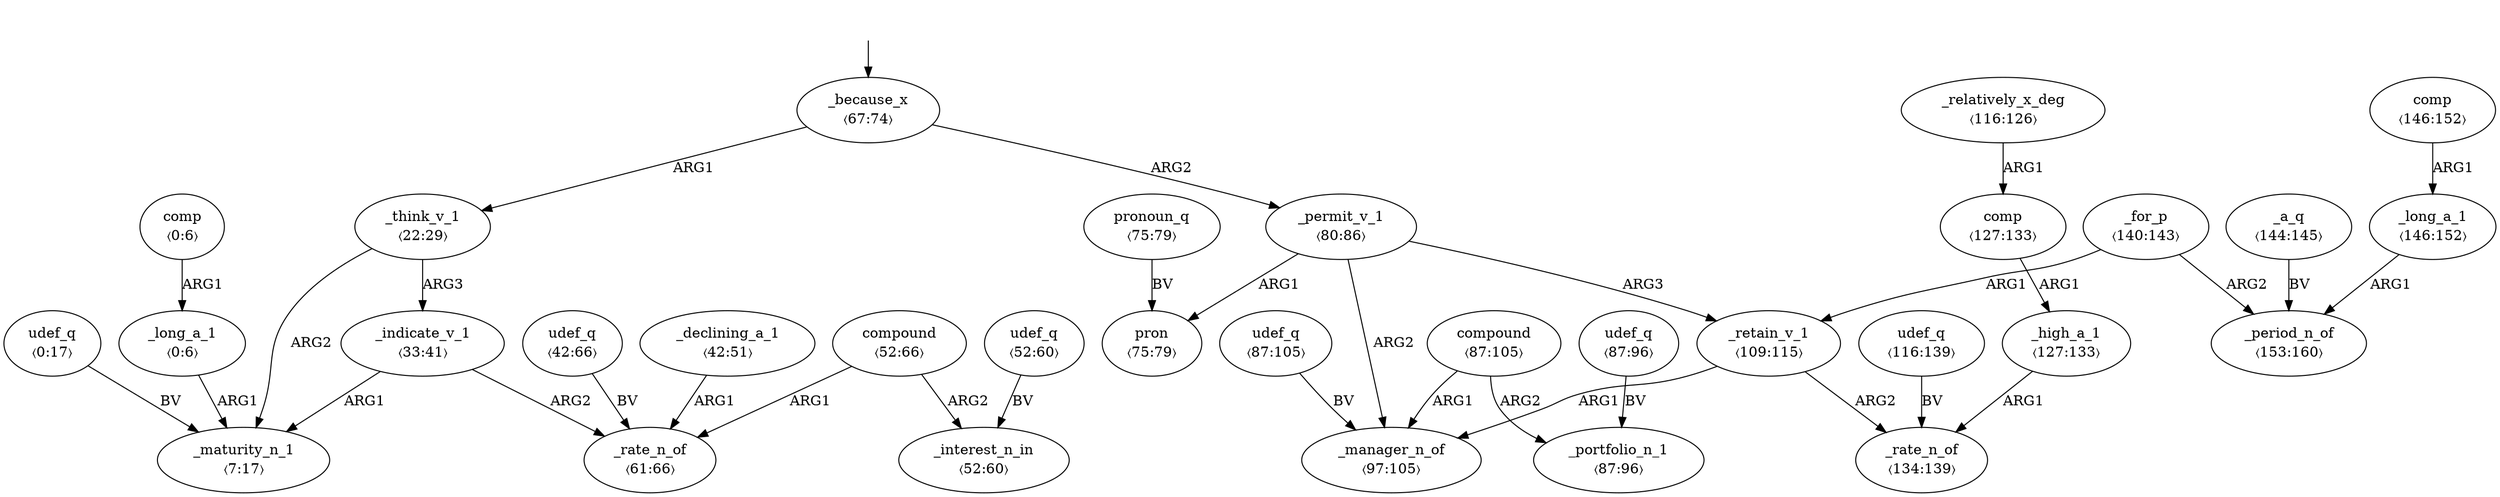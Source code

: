 digraph "20004005" {
  top [ style=invis ];
  top -> 12;
  0 [ label=<<table align="center" border="0" cellspacing="0"><tr><td colspan="2">udef_q</td></tr><tr><td colspan="2">〈0:17〉</td></tr></table>> ];
  1 [ label=<<table align="center" border="0" cellspacing="0"><tr><td colspan="2">_long_a_1</td></tr><tr><td colspan="2">〈0:6〉</td></tr></table>> ];
  2 [ label=<<table align="center" border="0" cellspacing="0"><tr><td colspan="2">comp</td></tr><tr><td colspan="2">〈0:6〉</td></tr></table>> ];
  3 [ label=<<table align="center" border="0" cellspacing="0"><tr><td colspan="2">_maturity_n_1</td></tr><tr><td colspan="2">〈7:17〉</td></tr></table>> ];
  4 [ label=<<table align="center" border="0" cellspacing="0"><tr><td colspan="2">_think_v_1</td></tr><tr><td colspan="2">〈22:29〉</td></tr></table>> ];
  5 [ label=<<table align="center" border="0" cellspacing="0"><tr><td colspan="2">_indicate_v_1</td></tr><tr><td colspan="2">〈33:41〉</td></tr></table>> ];
  6 [ label=<<table align="center" border="0" cellspacing="0"><tr><td colspan="2">udef_q</td></tr><tr><td colspan="2">〈42:66〉</td></tr></table>> ];
  7 [ label=<<table align="center" border="0" cellspacing="0"><tr><td colspan="2">_declining_a_1</td></tr><tr><td colspan="2">〈42:51〉</td></tr></table>> ];
  8 [ label=<<table align="center" border="0" cellspacing="0"><tr><td colspan="2">compound</td></tr><tr><td colspan="2">〈52:66〉</td></tr></table>> ];
  9 [ label=<<table align="center" border="0" cellspacing="0"><tr><td colspan="2">udef_q</td></tr><tr><td colspan="2">〈52:60〉</td></tr></table>> ];
  10 [ label=<<table align="center" border="0" cellspacing="0"><tr><td colspan="2">_interest_n_in</td></tr><tr><td colspan="2">〈52:60〉</td></tr></table>> ];
  11 [ label=<<table align="center" border="0" cellspacing="0"><tr><td colspan="2">_rate_n_of</td></tr><tr><td colspan="2">〈61:66〉</td></tr></table>> ];
  12 [ label=<<table align="center" border="0" cellspacing="0"><tr><td colspan="2">_because_x</td></tr><tr><td colspan="2">〈67:74〉</td></tr></table>> ];
  13 [ label=<<table align="center" border="0" cellspacing="0"><tr><td colspan="2">pron</td></tr><tr><td colspan="2">〈75:79〉</td></tr></table>> ];
  14 [ label=<<table align="center" border="0" cellspacing="0"><tr><td colspan="2">pronoun_q</td></tr><tr><td colspan="2">〈75:79〉</td></tr></table>> ];
  15 [ label=<<table align="center" border="0" cellspacing="0"><tr><td colspan="2">_permit_v_1</td></tr><tr><td colspan="2">〈80:86〉</td></tr></table>> ];
  16 [ label=<<table align="center" border="0" cellspacing="0"><tr><td colspan="2">udef_q</td></tr><tr><td colspan="2">〈87:105〉</td></tr></table>> ];
  17 [ label=<<table align="center" border="0" cellspacing="0"><tr><td colspan="2">compound</td></tr><tr><td colspan="2">〈87:105〉</td></tr></table>> ];
  18 [ label=<<table align="center" border="0" cellspacing="0"><tr><td colspan="2">udef_q</td></tr><tr><td colspan="2">〈87:96〉</td></tr></table>> ];
  19 [ label=<<table align="center" border="0" cellspacing="0"><tr><td colspan="2">_portfolio_n_1</td></tr><tr><td colspan="2">〈87:96〉</td></tr></table>> ];
  20 [ label=<<table align="center" border="0" cellspacing="0"><tr><td colspan="2">_manager_n_of</td></tr><tr><td colspan="2">〈97:105〉</td></tr></table>> ];
  21 [ label=<<table align="center" border="0" cellspacing="0"><tr><td colspan="2">_retain_v_1</td></tr><tr><td colspan="2">〈109:115〉</td></tr></table>> ];
  22 [ label=<<table align="center" border="0" cellspacing="0"><tr><td colspan="2">udef_q</td></tr><tr><td colspan="2">〈116:139〉</td></tr></table>> ];
  23 [ label=<<table align="center" border="0" cellspacing="0"><tr><td colspan="2">_relatively_x_deg</td></tr><tr><td colspan="2">〈116:126〉</td></tr></table>> ];
  24 [ label=<<table align="center" border="0" cellspacing="0"><tr><td colspan="2">_high_a_1</td></tr><tr><td colspan="2">〈127:133〉</td></tr></table>> ];
  25 [ label=<<table align="center" border="0" cellspacing="0"><tr><td colspan="2">comp</td></tr><tr><td colspan="2">〈127:133〉</td></tr></table>> ];
  26 [ label=<<table align="center" border="0" cellspacing="0"><tr><td colspan="2">_rate_n_of</td></tr><tr><td colspan="2">〈134:139〉</td></tr></table>> ];
  27 [ label=<<table align="center" border="0" cellspacing="0"><tr><td colspan="2">_for_p</td></tr><tr><td colspan="2">〈140:143〉</td></tr></table>> ];
  28 [ label=<<table align="center" border="0" cellspacing="0"><tr><td colspan="2">_a_q</td></tr><tr><td colspan="2">〈144:145〉</td></tr></table>> ];
  29 [ label=<<table align="center" border="0" cellspacing="0"><tr><td colspan="2">_long_a_1</td></tr><tr><td colspan="2">〈146:152〉</td></tr></table>> ];
  30 [ label=<<table align="center" border="0" cellspacing="0"><tr><td colspan="2">comp</td></tr><tr><td colspan="2">〈146:152〉</td></tr></table>> ];
  31 [ label=<<table align="center" border="0" cellspacing="0"><tr><td colspan="2">_period_n_of</td></tr><tr><td colspan="2">〈153:160〉</td></tr></table>> ];
  16 -> 20 [ label="BV" ];
  24 -> 26 [ label="ARG1" ];
  22 -> 26 [ label="BV" ];
  5 -> 3 [ label="ARG1" ];
  21 -> 20 [ label="ARG1" ];
  17 -> 19 [ label="ARG2" ];
  8 -> 10 [ label="ARG2" ];
  15 -> 13 [ label="ARG1" ];
  15 -> 20 [ label="ARG2" ];
  18 -> 19 [ label="BV" ];
  12 -> 4 [ label="ARG1" ];
  27 -> 21 [ label="ARG1" ];
  27 -> 31 [ label="ARG2" ];
  12 -> 15 [ label="ARG2" ];
  0 -> 3 [ label="BV" ];
  29 -> 31 [ label="ARG1" ];
  9 -> 10 [ label="BV" ];
  30 -> 29 [ label="ARG1" ];
  28 -> 31 [ label="BV" ];
  1 -> 3 [ label="ARG1" ];
  25 -> 24 [ label="ARG1" ];
  23 -> 25 [ label="ARG1" ];
  21 -> 26 [ label="ARG2" ];
  4 -> 5 [ label="ARG3" ];
  5 -> 11 [ label="ARG2" ];
  2 -> 1 [ label="ARG1" ];
  14 -> 13 [ label="BV" ];
  8 -> 11 [ label="ARG1" ];
  7 -> 11 [ label="ARG1" ];
  4 -> 3 [ label="ARG2" ];
  15 -> 21 [ label="ARG3" ];
  6 -> 11 [ label="BV" ];
  17 -> 20 [ label="ARG1" ];
}

